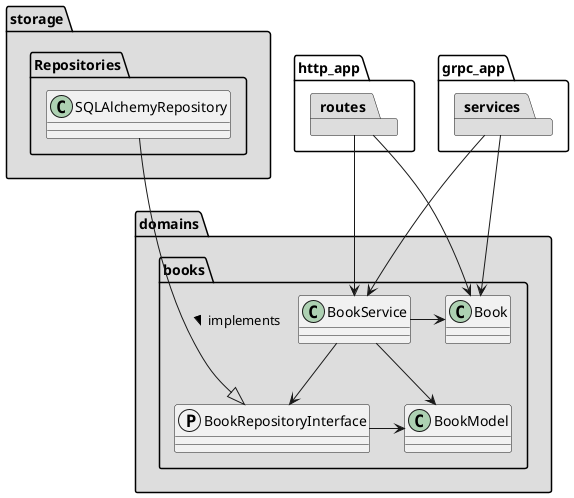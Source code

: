 @startuml
allowmixing
skinparam componentStyle uml1

package http_app {
    package routes #DDDDDD
}

package grpc_app {
    package services #DDDDDD
}

package domains #DDDDDD {
    package books {
        class Book
        class BookService
        protocol BookRepositoryInterface
        class BookModel
    }
}

package storage #DDDDDD {
    package Repositories {
        class SQLAlchemyRepository
    }
}

'links framework - domains
routes --> BookService
routes --> Book
services --> BookService
services --> Book

'links internal to books domain
BookService -l-> Book
BookService --> BookModel
BookService --> BookRepositoryInterface
BookRepositoryInterface -l-> BookModel

'links domains - storage
SQLAlchemyRepository --d-|> BookRepositoryInterface: implements >
@enduml
